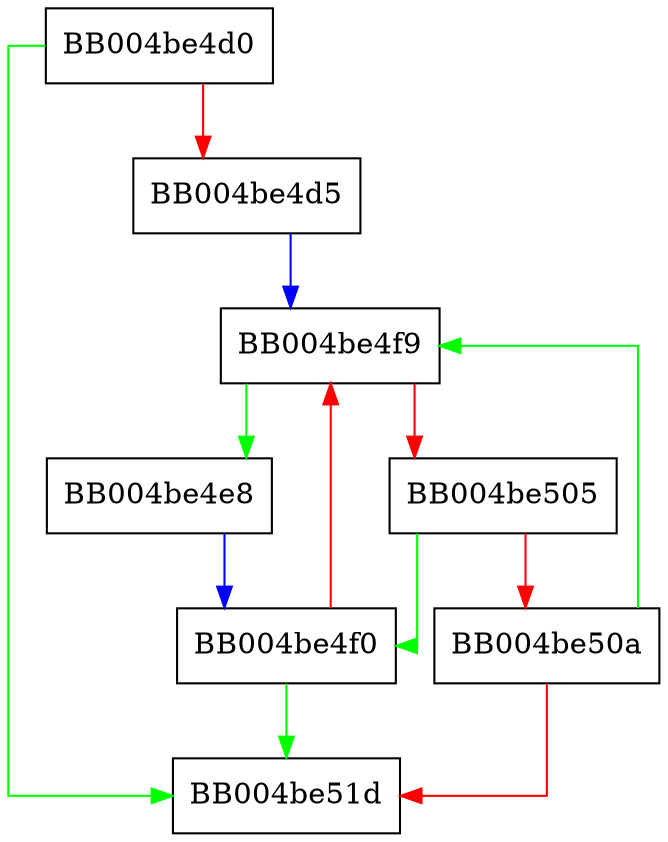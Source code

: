 digraph ossl_quic_sstream_adjust_iov {
  node [shape="box"];
  graph [splines=ortho];
  BB004be4d0 -> BB004be51d [color="green"];
  BB004be4d0 -> BB004be4d5 [color="red"];
  BB004be4d5 -> BB004be4f9 [color="blue"];
  BB004be4e8 -> BB004be4f0 [color="blue"];
  BB004be4f0 -> BB004be51d [color="green"];
  BB004be4f0 -> BB004be4f9 [color="red"];
  BB004be4f9 -> BB004be4e8 [color="green"];
  BB004be4f9 -> BB004be505 [color="red"];
  BB004be505 -> BB004be4f0 [color="green"];
  BB004be505 -> BB004be50a [color="red"];
  BB004be50a -> BB004be4f9 [color="green"];
  BB004be50a -> BB004be51d [color="red"];
}